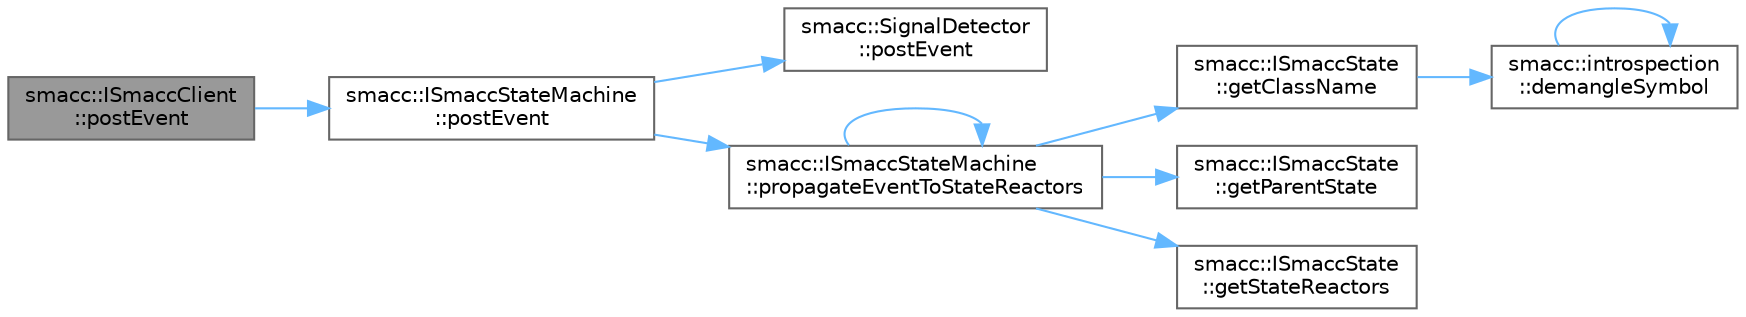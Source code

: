 digraph "smacc::ISmaccClient::postEvent"
{
 // LATEX_PDF_SIZE
  bgcolor="transparent";
  edge [fontname=Helvetica,fontsize=10,labelfontname=Helvetica,labelfontsize=10];
  node [fontname=Helvetica,fontsize=10,shape=box,height=0.2,width=0.4];
  rankdir="LR";
  Node1 [label="smacc::ISmaccClient\l::postEvent",height=0.2,width=0.4,color="gray40", fillcolor="grey60", style="filled", fontcolor="black",tooltip=" "];
  Node1 -> Node2 [color="steelblue1",style="solid"];
  Node2 [label="smacc::ISmaccStateMachine\l::postEvent",height=0.2,width=0.4,color="grey40", fillcolor="white", style="filled",URL="$classsmacc_1_1ISmaccStateMachine.html#afcb6a216441aeaea2cba4e1ab12c366b",tooltip=" "];
  Node2 -> Node3 [color="steelblue1",style="solid"];
  Node3 [label="smacc::SignalDetector\l::postEvent",height=0.2,width=0.4,color="grey40", fillcolor="white", style="filled",URL="$classsmacc_1_1SignalDetector.html#a6ab99d99cef8d101e39797a72daeb2b7",tooltip=" "];
  Node2 -> Node4 [color="steelblue1",style="solid"];
  Node4 [label="smacc::ISmaccStateMachine\l::propagateEventToStateReactors",height=0.2,width=0.4,color="grey40", fillcolor="white", style="filled",URL="$classsmacc_1_1ISmaccStateMachine.html#a3d369c7cff22632ca85a8656000ba19c",tooltip=" "];
  Node4 -> Node5 [color="steelblue1",style="solid"];
  Node5 [label="smacc::ISmaccState\l::getClassName",height=0.2,width=0.4,color="grey40", fillcolor="white", style="filled",URL="$classsmacc_1_1ISmaccState.html#a5bf0b49d5ea6b9e8f45c26fa155b2664",tooltip=" "];
  Node5 -> Node6 [color="steelblue1",style="solid"];
  Node6 [label="smacc::introspection\l::demangleSymbol",height=0.2,width=0.4,color="grey40", fillcolor="white", style="filled",URL="$namespacesmacc_1_1introspection.html#aa9158a0ff0cfe83a59877e6af7d7f873",tooltip=" "];
  Node6 -> Node6 [color="steelblue1",style="solid"];
  Node4 -> Node7 [color="steelblue1",style="solid"];
  Node7 [label="smacc::ISmaccState\l::getParentState",height=0.2,width=0.4,color="grey40", fillcolor="white", style="filled",URL="$classsmacc_1_1ISmaccState.html#a1f3df5c6bcd928d99c0b1e5aa1799202",tooltip=" "];
  Node4 -> Node8 [color="steelblue1",style="solid"];
  Node8 [label="smacc::ISmaccState\l::getStateReactors",height=0.2,width=0.4,color="grey40", fillcolor="white", style="filled",URL="$classsmacc_1_1ISmaccState.html#a758fea49c0c8b60f940e5708495f5c8a",tooltip=" "];
  Node4 -> Node4 [color="steelblue1",style="solid"];
}
